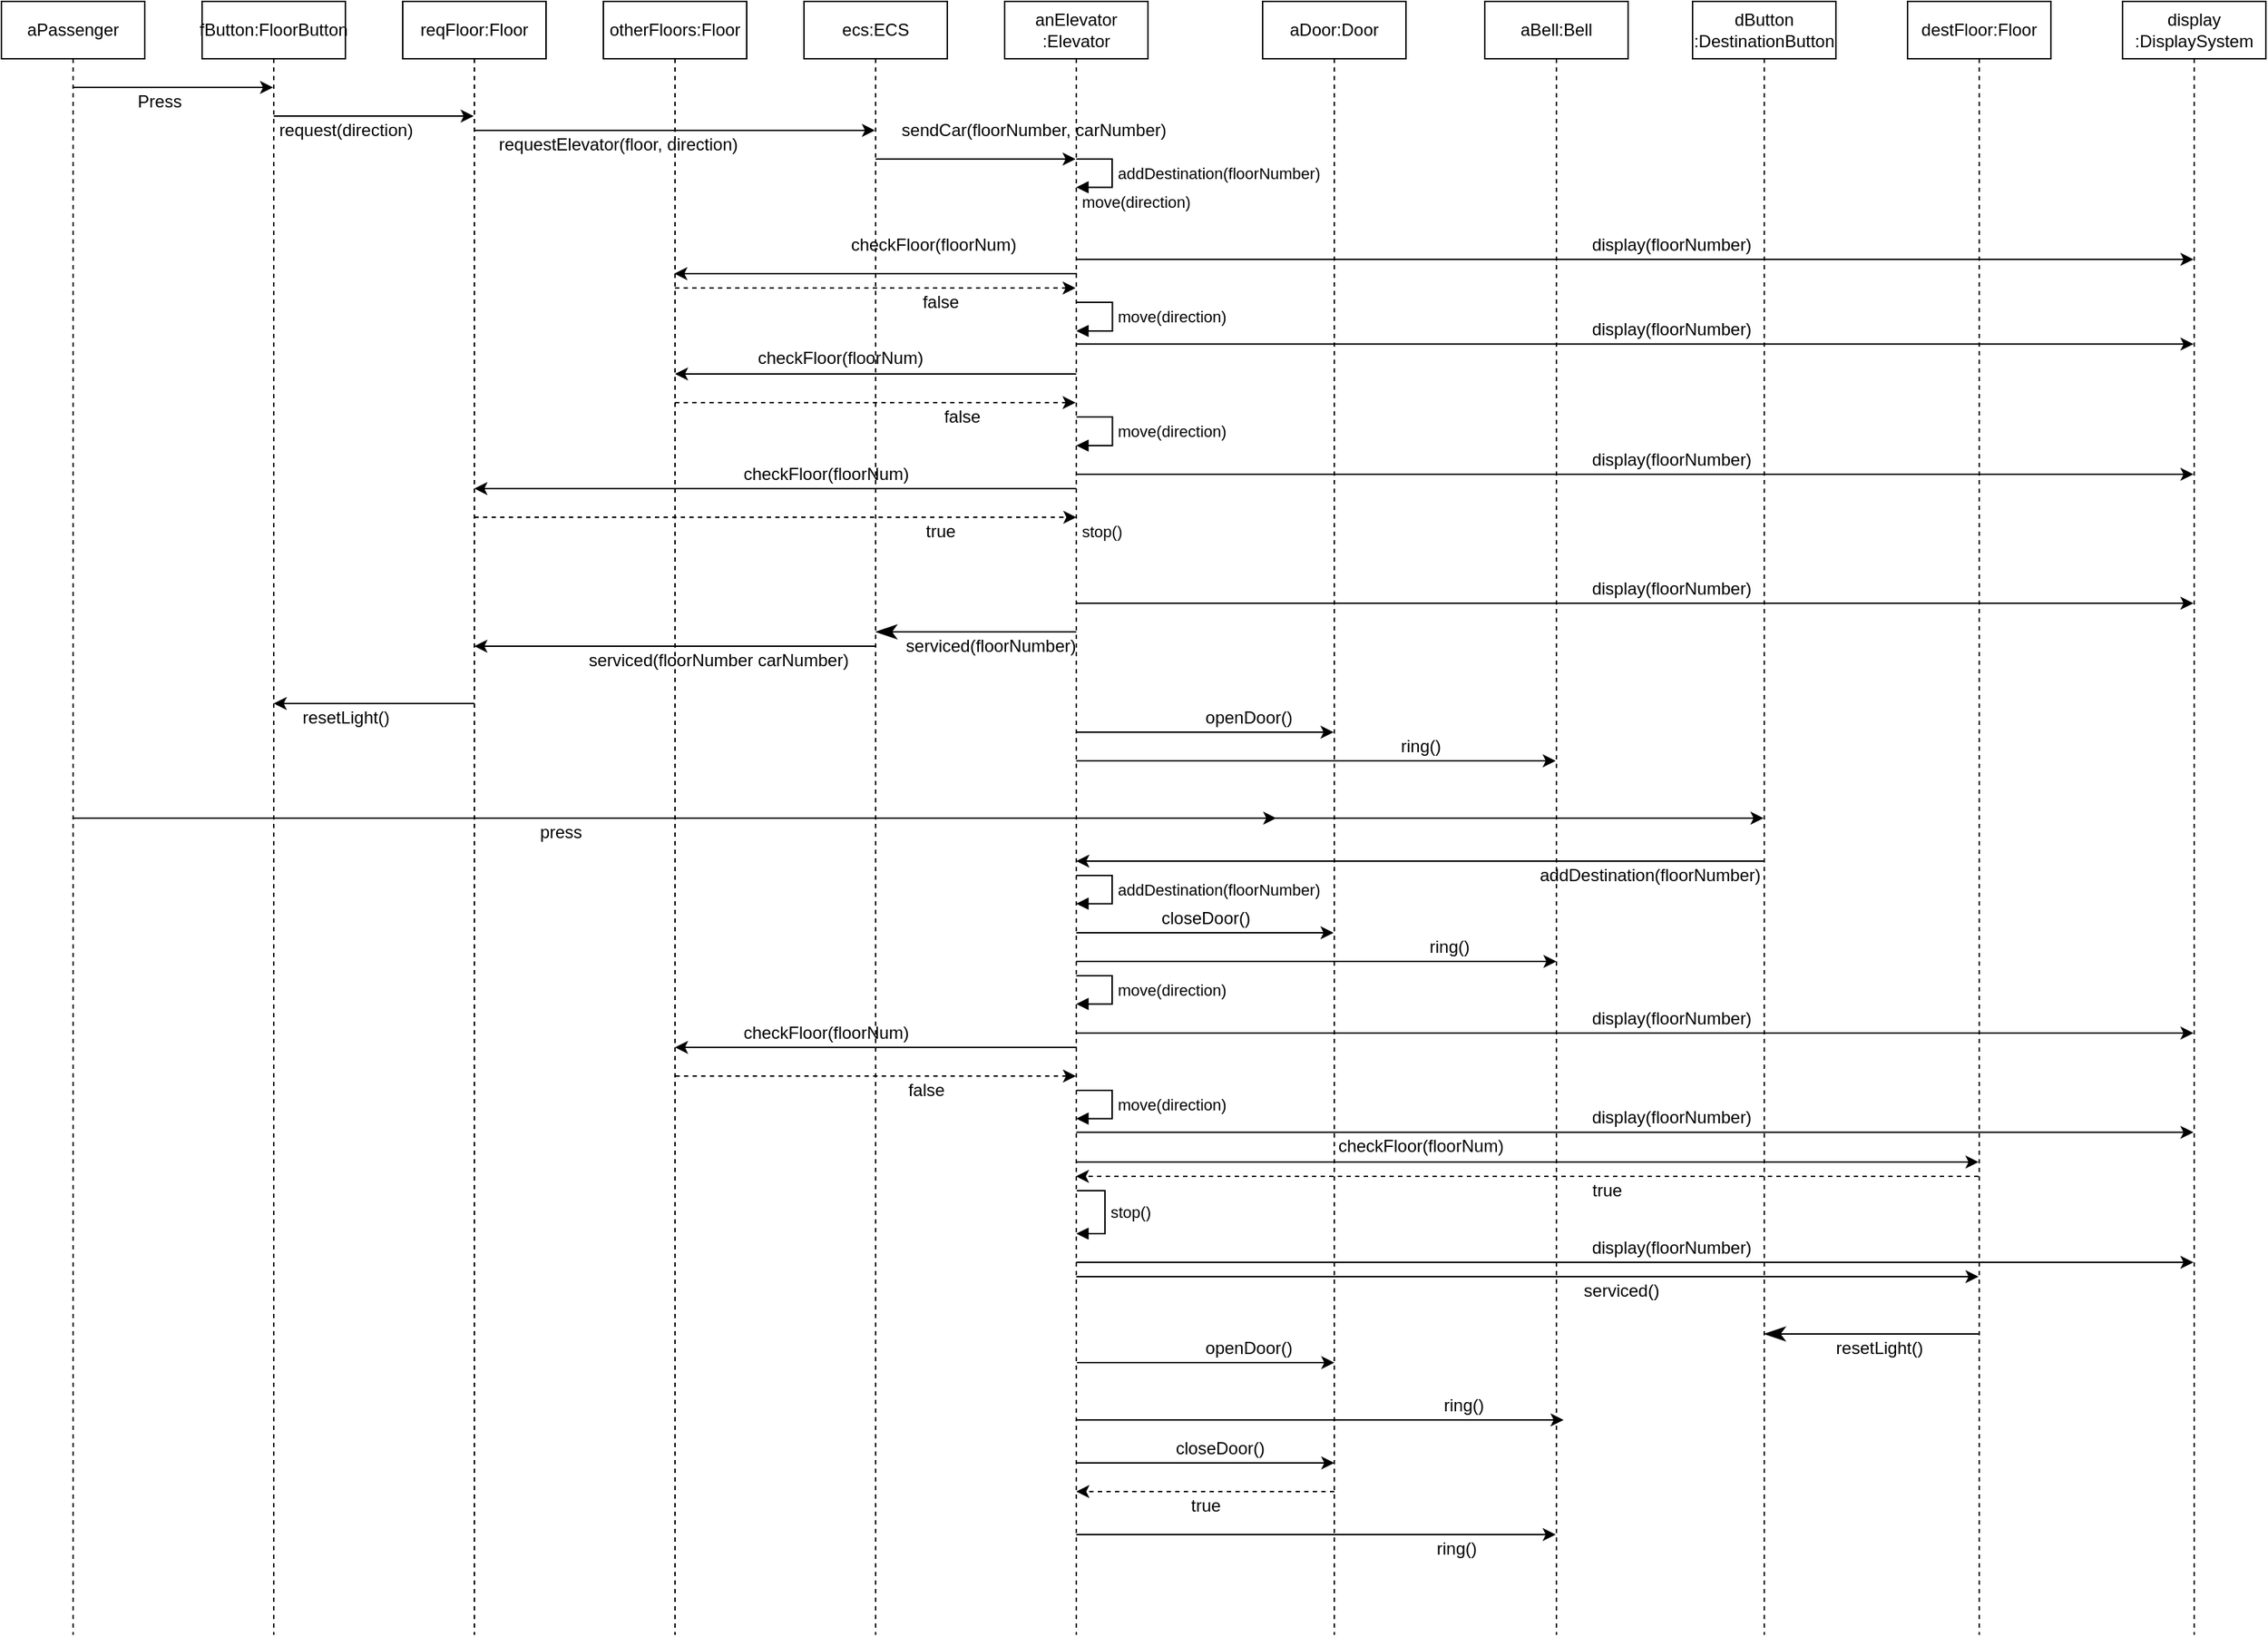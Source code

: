 <mxfile version="14.4.2" type="github">
  <diagram id="kgpKYQtTHZ0yAKxKKP6v" name="Page-1">
    <mxGraphModel dx="1673" dy="874" grid="1" gridSize="10" guides="1" tooltips="1" connect="1" arrows="1" fold="1" page="1" pageScale="1" pageWidth="1700" pageHeight="1100" math="0" shadow="0">
      <root>
        <mxCell id="0" />
        <mxCell id="1" parent="0" />
        <mxCell id="gLsYDMpMzs-rqOwjVJML-16" value="" style="endArrow=classic;html=1;rounded=0;anchorPointDirection=0;bendable=1;movable=1;editable=0;" edge="1" parent="1" source="gLsYDMpMzs-rqOwjVJML-4">
          <mxGeometry width="50" height="50" relative="1" as="geometry">
            <mxPoint x="500" y="220" as="sourcePoint" />
            <mxPoint x="919.5" y="640" as="targetPoint" />
          </mxGeometry>
        </mxCell>
        <mxCell id="gLsYDMpMzs-rqOwjVJML-1" value="aPassenger" style="shape=umlLifeline;perimeter=lifelinePerimeter;whiteSpace=wrap;html=1;container=1;collapsible=0;recursiveResize=0;outlineConnect=0;" vertex="1" parent="1">
          <mxGeometry x="30" y="70" width="100" height="1140" as="geometry" />
        </mxCell>
        <mxCell id="gLsYDMpMzs-rqOwjVJML-12" value="" style="endArrow=classic;html=1;" edge="1" parent="gLsYDMpMzs-rqOwjVJML-1" target="gLsYDMpMzs-rqOwjVJML-2">
          <mxGeometry width="50" height="50" relative="1" as="geometry">
            <mxPoint x="50" y="60" as="sourcePoint" />
            <mxPoint x="100" y="10" as="targetPoint" />
          </mxGeometry>
        </mxCell>
        <mxCell id="gLsYDMpMzs-rqOwjVJML-2" value="fButton:FloorButton" style="shape=umlLifeline;perimeter=lifelinePerimeter;whiteSpace=wrap;html=1;container=1;collapsible=0;recursiveResize=0;outlineConnect=0;" vertex="1" parent="1">
          <mxGeometry x="170" y="70" width="100" height="1140" as="geometry" />
        </mxCell>
        <mxCell id="gLsYDMpMzs-rqOwjVJML-3" value="reqFloor:Floor" style="shape=umlLifeline;perimeter=lifelinePerimeter;whiteSpace=wrap;html=1;container=1;collapsible=0;recursiveResize=0;outlineConnect=0;" vertex="1" parent="1">
          <mxGeometry x="310" y="70" width="100" height="1140" as="geometry" />
        </mxCell>
        <mxCell id="gLsYDMpMzs-rqOwjVJML-4" value="otherFloors:Floor" style="shape=umlLifeline;perimeter=lifelinePerimeter;whiteSpace=wrap;html=1;container=1;collapsible=0;recursiveResize=0;outlineConnect=0;" vertex="1" parent="1">
          <mxGeometry x="450" y="70" width="100" height="1140" as="geometry" />
        </mxCell>
        <mxCell id="gLsYDMpMzs-rqOwjVJML-5" value="ecs:ECS" style="shape=umlLifeline;perimeter=lifelinePerimeter;whiteSpace=wrap;html=1;container=1;collapsible=0;recursiveResize=0;outlineConnect=0;" vertex="1" parent="1">
          <mxGeometry x="590" y="70" width="100" height="1140" as="geometry" />
        </mxCell>
        <mxCell id="gLsYDMpMzs-rqOwjVJML-6" value="anElevator&lt;br&gt;:Elevator" style="shape=umlLifeline;perimeter=lifelinePerimeter;whiteSpace=wrap;html=1;container=1;collapsible=0;recursiveResize=0;outlineConnect=0;" vertex="1" parent="1">
          <mxGeometry x="730" y="70" width="100" height="1140" as="geometry" />
        </mxCell>
        <mxCell id="gLsYDMpMzs-rqOwjVJML-22" value="" style="endArrow=classic;html=1;dashed=1;" edge="1" parent="gLsYDMpMzs-rqOwjVJML-6" source="gLsYDMpMzs-rqOwjVJML-3">
          <mxGeometry width="50" height="50" relative="1" as="geometry">
            <mxPoint x="189.5" y="360" as="sourcePoint" />
            <mxPoint x="50.0" y="360.0" as="targetPoint" />
            <Array as="points">
              <mxPoint x="40" y="360" />
            </Array>
          </mxGeometry>
        </mxCell>
        <mxCell id="gLsYDMpMzs-rqOwjVJML-8" value="aDoor:Door" style="shape=umlLifeline;perimeter=lifelinePerimeter;whiteSpace=wrap;html=1;container=1;collapsible=0;recursiveResize=0;outlineConnect=0;" vertex="1" parent="1">
          <mxGeometry x="910" y="70" width="100" height="1140" as="geometry" />
        </mxCell>
        <mxCell id="gLsYDMpMzs-rqOwjVJML-9" value="aBell:Bell" style="shape=umlLifeline;perimeter=lifelinePerimeter;whiteSpace=wrap;html=1;container=1;collapsible=0;recursiveResize=0;outlineConnect=0;" vertex="1" parent="1">
          <mxGeometry x="1065" y="70" width="100" height="1140" as="geometry" />
        </mxCell>
        <mxCell id="gLsYDMpMzs-rqOwjVJML-10" value="dButton&lt;br&gt;:DestinationButton" style="shape=umlLifeline;perimeter=lifelinePerimeter;whiteSpace=wrap;html=1;container=1;collapsible=0;recursiveResize=0;outlineConnect=0;" vertex="1" parent="1">
          <mxGeometry x="1210" y="70" width="100" height="1140" as="geometry" />
        </mxCell>
        <mxCell id="gLsYDMpMzs-rqOwjVJML-11" value="destFloor:Floor" style="shape=umlLifeline;perimeter=lifelinePerimeter;whiteSpace=wrap;html=1;container=1;collapsible=0;recursiveResize=0;outlineConnect=0;" vertex="1" parent="1">
          <mxGeometry x="1360" y="70" width="100" height="1140" as="geometry" />
        </mxCell>
        <mxCell id="gLsYDMpMzs-rqOwjVJML-13" value="" style="endArrow=classic;html=1;" edge="1" parent="1">
          <mxGeometry width="50" height="50" relative="1" as="geometry">
            <mxPoint x="220" y="150" as="sourcePoint" />
            <mxPoint x="359.5" y="150" as="targetPoint" />
          </mxGeometry>
        </mxCell>
        <mxCell id="gLsYDMpMzs-rqOwjVJML-14" value="" style="endArrow=classic;html=1;" edge="1" parent="1" target="gLsYDMpMzs-rqOwjVJML-5">
          <mxGeometry width="50" height="50" relative="1" as="geometry">
            <mxPoint x="360" y="160" as="sourcePoint" />
            <mxPoint x="499.5" y="160" as="targetPoint" />
          </mxGeometry>
        </mxCell>
        <mxCell id="gLsYDMpMzs-rqOwjVJML-15" value="" style="endArrow=classic;html=1;" edge="1" parent="1">
          <mxGeometry width="50" height="50" relative="1" as="geometry">
            <mxPoint x="640" y="180" as="sourcePoint" />
            <mxPoint x="779.5" y="180" as="targetPoint" />
          </mxGeometry>
        </mxCell>
        <mxCell id="gLsYDMpMzs-rqOwjVJML-17" value="" style="endArrow=classic;html=1;dashed=1;" edge="1" parent="1" target="gLsYDMpMzs-rqOwjVJML-6">
          <mxGeometry width="50" height="50" relative="1" as="geometry">
            <mxPoint x="500" y="270" as="sourcePoint" />
            <mxPoint x="430" y="210" as="targetPoint" />
          </mxGeometry>
        </mxCell>
        <mxCell id="gLsYDMpMzs-rqOwjVJML-18" value="" style="endArrow=classic;html=1;" edge="1" parent="1" target="gLsYDMpMzs-rqOwjVJML-4">
          <mxGeometry width="50" height="50" relative="1" as="geometry">
            <mxPoint x="780" y="330" as="sourcePoint" />
            <mxPoint x="520" y="330" as="targetPoint" />
          </mxGeometry>
        </mxCell>
        <mxCell id="gLsYDMpMzs-rqOwjVJML-19" value="" style="endArrow=classic;html=1;dashed=1;" edge="1" parent="1" target="gLsYDMpMzs-rqOwjVJML-6">
          <mxGeometry width="50" height="50" relative="1" as="geometry">
            <mxPoint x="500" y="350" as="sourcePoint" />
            <mxPoint x="480" y="310" as="targetPoint" />
          </mxGeometry>
        </mxCell>
        <mxCell id="gLsYDMpMzs-rqOwjVJML-20" value="" style="endArrow=classic;html=1;" edge="1" parent="1" target="gLsYDMpMzs-rqOwjVJML-3">
          <mxGeometry width="50" height="50" relative="1" as="geometry">
            <mxPoint x="780" y="410" as="sourcePoint" />
            <mxPoint x="370" y="410" as="targetPoint" />
          </mxGeometry>
        </mxCell>
        <mxCell id="gLsYDMpMzs-rqOwjVJML-25" value="stop()" style="edgeStyle=orthogonalEdgeStyle;html=1;align=left;spacingLeft=2;endArrow=block;rounded=0;" edge="1" target="gLsYDMpMzs-rqOwjVJML-6" parent="1">
          <mxGeometry relative="1" as="geometry">
            <mxPoint x="780" y="440" as="sourcePoint" />
            <Array as="points">
              <mxPoint x="800" y="440" />
              <mxPoint x="800" y="480" />
            </Array>
            <mxPoint x="785" y="500" as="targetPoint" />
          </mxGeometry>
        </mxCell>
        <mxCell id="gLsYDMpMzs-rqOwjVJML-26" value="" style="endArrow=classic;html=1;" edge="1" parent="1" target="gLsYDMpMzs-rqOwjVJML-3">
          <mxGeometry width="50" height="50" relative="1" as="geometry">
            <mxPoint x="640" y="520" as="sourcePoint" />
            <mxPoint x="690" y="470" as="targetPoint" />
          </mxGeometry>
        </mxCell>
        <mxCell id="gLsYDMpMzs-rqOwjVJML-27" value="" style="endArrow=classic;html=1;" edge="1" parent="1" target="gLsYDMpMzs-rqOwjVJML-2">
          <mxGeometry width="50" height="50" relative="1" as="geometry">
            <mxPoint x="360" y="560" as="sourcePoint" />
            <mxPoint x="410" y="510" as="targetPoint" />
          </mxGeometry>
        </mxCell>
        <mxCell id="gLsYDMpMzs-rqOwjVJML-28" value="" style="endArrow=classic;html=1;" edge="1" parent="1" target="gLsYDMpMzs-rqOwjVJML-8">
          <mxGeometry width="50" height="50" relative="1" as="geometry">
            <mxPoint x="780" y="580" as="sourcePoint" />
            <mxPoint x="830" y="530" as="targetPoint" />
          </mxGeometry>
        </mxCell>
        <mxCell id="gLsYDMpMzs-rqOwjVJML-29" value="" style="endArrow=classic;html=1;" edge="1" parent="1" source="gLsYDMpMzs-rqOwjVJML-6" target="gLsYDMpMzs-rqOwjVJML-9">
          <mxGeometry width="50" height="50" relative="1" as="geometry">
            <mxPoint x="1060" y="600" as="sourcePoint" />
            <mxPoint x="1180" y="600" as="targetPoint" />
            <Array as="points">
              <mxPoint x="1100" y="600" />
            </Array>
          </mxGeometry>
        </mxCell>
        <mxCell id="gLsYDMpMzs-rqOwjVJML-30" value="" style="endArrow=classic;html=1;" edge="1" parent="1" target="gLsYDMpMzs-rqOwjVJML-10">
          <mxGeometry width="50" height="50" relative="1" as="geometry">
            <mxPoint x="80" y="640" as="sourcePoint" />
            <mxPoint x="860" y="640" as="targetPoint" />
          </mxGeometry>
        </mxCell>
        <mxCell id="gLsYDMpMzs-rqOwjVJML-31" value="" style="endArrow=classic;html=1;" edge="1" parent="1" source="gLsYDMpMzs-rqOwjVJML-10">
          <mxGeometry width="50" height="50" relative="1" as="geometry">
            <mxPoint x="1340" y="670" as="sourcePoint" />
            <mxPoint x="780" y="670" as="targetPoint" />
          </mxGeometry>
        </mxCell>
        <mxCell id="gLsYDMpMzs-rqOwjVJML-32" value="" style="endArrow=classic;html=1;" edge="1" parent="1" source="gLsYDMpMzs-rqOwjVJML-6" target="gLsYDMpMzs-rqOwjVJML-8">
          <mxGeometry width="50" height="50" relative="1" as="geometry">
            <mxPoint x="1010" y="750" as="sourcePoint" />
            <mxPoint x="1060" y="700" as="targetPoint" />
            <Array as="points">
              <mxPoint x="870" y="720" />
            </Array>
          </mxGeometry>
        </mxCell>
        <mxCell id="gLsYDMpMzs-rqOwjVJML-34" value="" style="endArrow=classic;html=1;" edge="1" parent="1" source="gLsYDMpMzs-rqOwjVJML-6">
          <mxGeometry width="50" height="50" relative="1" as="geometry">
            <mxPoint x="695.17" y="740" as="sourcePoint" />
            <mxPoint x="1115.003" y="740" as="targetPoint" />
            <Array as="points">
              <mxPoint x="1045.503" y="740" />
              <mxPoint x="1075.503" y="740" />
            </Array>
          </mxGeometry>
        </mxCell>
        <mxCell id="gLsYDMpMzs-rqOwjVJML-38" value="move(direction)" style="edgeStyle=orthogonalEdgeStyle;html=1;align=left;spacingLeft=2;endArrow=block;rounded=0;" edge="1" target="gLsYDMpMzs-rqOwjVJML-6" parent="1">
          <mxGeometry relative="1" as="geometry">
            <mxPoint x="780" y="210" as="sourcePoint" />
            <Array as="points">
              <mxPoint x="780" y="210" />
              <mxPoint x="805" y="210" />
              <mxPoint x="805" y="240" />
            </Array>
            <mxPoint x="785" y="210" as="targetPoint" />
          </mxGeometry>
        </mxCell>
        <mxCell id="gLsYDMpMzs-rqOwjVJML-39" value="move&lt;span style=&quot;font-family: &amp;#34;helvetica&amp;#34;&quot;&gt;(direction)&lt;/span&gt;" style="edgeStyle=orthogonalEdgeStyle;html=1;align=left;spacingLeft=2;endArrow=block;rounded=0;entryX=0.5;entryY=0.157;entryDx=0;entryDy=0;entryPerimeter=0;" edge="1" parent="1">
          <mxGeometry relative="1" as="geometry">
            <mxPoint x="780" y="750.0" as="sourcePoint" />
            <Array as="points">
              <mxPoint x="805" y="750" />
              <mxPoint x="805" y="770" />
            </Array>
            <mxPoint x="780" y="769.73" as="targetPoint" />
          </mxGeometry>
        </mxCell>
        <mxCell id="gLsYDMpMzs-rqOwjVJML-42" value="" style="endArrow=classic;html=1;" edge="1" parent="1" target="gLsYDMpMzs-rqOwjVJML-11">
          <mxGeometry width="50" height="50" relative="1" as="geometry">
            <mxPoint x="780" y="880" as="sourcePoint" />
            <mxPoint x="1380" y="880" as="targetPoint" />
            <Array as="points">
              <mxPoint x="960" y="880" />
            </Array>
          </mxGeometry>
        </mxCell>
        <mxCell id="gLsYDMpMzs-rqOwjVJML-43" value="" style="endArrow=classic;html=1;dashed=1;" edge="1" parent="1" source="gLsYDMpMzs-rqOwjVJML-11">
          <mxGeometry width="50" height="50" relative="1" as="geometry">
            <mxPoint x="920.25" y="890" as="sourcePoint" />
            <mxPoint x="779.75" y="890" as="targetPoint" />
            <Array as="points" />
          </mxGeometry>
        </mxCell>
        <mxCell id="gLsYDMpMzs-rqOwjVJML-44" value="stop()" style="edgeStyle=orthogonalEdgeStyle;html=1;align=left;spacingLeft=2;endArrow=block;rounded=0;" edge="1" parent="1">
          <mxGeometry relative="1" as="geometry">
            <mxPoint x="780.33" y="900" as="sourcePoint" />
            <Array as="points">
              <mxPoint x="800" y="900" />
              <mxPoint x="800" y="930" />
              <mxPoint x="780" y="930" />
            </Array>
            <mxPoint x="780" y="930" as="targetPoint" />
          </mxGeometry>
        </mxCell>
        <mxCell id="gLsYDMpMzs-rqOwjVJML-46" value="" style="endArrow=classic;html=1;" edge="1" parent="1" source="gLsYDMpMzs-rqOwjVJML-6" target="gLsYDMpMzs-rqOwjVJML-11">
          <mxGeometry width="50" height="50" relative="1" as="geometry">
            <mxPoint x="780" y="975" as="sourcePoint" />
            <mxPoint x="1339.997" y="990" as="targetPoint" />
            <Array as="points">
              <mxPoint x="1150" y="960" />
            </Array>
          </mxGeometry>
        </mxCell>
        <mxCell id="gLsYDMpMzs-rqOwjVJML-47" value="" style="endArrow=classic;html=1;" edge="1" parent="1">
          <mxGeometry width="50" height="50" relative="1" as="geometry">
            <mxPoint x="780.5" y="1020" as="sourcePoint" />
            <mxPoint x="960" y="1020" as="targetPoint" />
          </mxGeometry>
        </mxCell>
        <mxCell id="gLsYDMpMzs-rqOwjVJML-48" value="" style="endArrow=classic;html=1;" edge="1" parent="1">
          <mxGeometry width="50" height="50" relative="1" as="geometry">
            <mxPoint x="780.25" y="1090" as="sourcePoint" />
            <mxPoint x="960" y="1090" as="targetPoint" />
          </mxGeometry>
        </mxCell>
        <mxCell id="gLsYDMpMzs-rqOwjVJML-49" value="" style="endArrow=classic;html=1;" edge="1" parent="1">
          <mxGeometry width="50" height="50" relative="1" as="geometry">
            <mxPoint x="780" y="1060" as="sourcePoint" />
            <mxPoint x="1120" y="1060" as="targetPoint" />
          </mxGeometry>
        </mxCell>
        <mxCell id="gLsYDMpMzs-rqOwjVJML-50" value="" style="endArrow=classic;html=1;" edge="1" parent="1" target="gLsYDMpMzs-rqOwjVJML-9">
          <mxGeometry width="50" height="50" relative="1" as="geometry">
            <mxPoint x="780.0" y="1140" as="sourcePoint" />
            <mxPoint x="1199.75" y="1140" as="targetPoint" />
          </mxGeometry>
        </mxCell>
        <mxCell id="gLsYDMpMzs-rqOwjVJML-51" value="Press" style="text;html=1;align=center;verticalAlign=middle;resizable=0;points=[];autosize=1;" vertex="1" parent="1">
          <mxGeometry x="115" y="130" width="50" height="20" as="geometry" />
        </mxCell>
        <mxCell id="gLsYDMpMzs-rqOwjVJML-52" value="request(direction)" style="text;html=1;align=center;verticalAlign=middle;resizable=0;points=[];autosize=1;" vertex="1" parent="1">
          <mxGeometry x="215" y="150" width="110" height="20" as="geometry" />
        </mxCell>
        <mxCell id="gLsYDMpMzs-rqOwjVJML-53" value="requestElevator(floor, direction)" style="text;html=1;align=center;verticalAlign=middle;resizable=0;points=[];autosize=1;" vertex="1" parent="1">
          <mxGeometry x="370" y="160" width="180" height="20" as="geometry" />
        </mxCell>
        <mxCell id="gLsYDMpMzs-rqOwjVJML-54" value="sendCar(floorNumber, carNumber)" style="text;html=1;align=center;verticalAlign=middle;resizable=0;points=[];autosize=1;" vertex="1" parent="1">
          <mxGeometry x="650" y="150" width="200" height="20" as="geometry" />
        </mxCell>
        <mxCell id="gLsYDMpMzs-rqOwjVJML-56" value="checkFloor(floorNum)" style="text;html=1;align=center;verticalAlign=middle;resizable=0;points=[];autosize=1;" vertex="1" parent="1">
          <mxGeometry x="615" y="230" width="130" height="20" as="geometry" />
        </mxCell>
        <mxCell id="gLsYDMpMzs-rqOwjVJML-59" value="false" style="text;html=1;align=center;verticalAlign=middle;resizable=0;points=[];autosize=1;" vertex="1" parent="1">
          <mxGeometry x="665" y="270" width="40" height="20" as="geometry" />
        </mxCell>
        <mxCell id="gLsYDMpMzs-rqOwjVJML-61" value="false" style="text;html=1;align=center;verticalAlign=middle;resizable=0;points=[];autosize=1;" vertex="1" parent="1">
          <mxGeometry x="680" y="350" width="40" height="20" as="geometry" />
        </mxCell>
        <mxCell id="gLsYDMpMzs-rqOwjVJML-63" value="true" style="text;html=1;align=center;verticalAlign=middle;resizable=0;points=[];autosize=1;" vertex="1" parent="1">
          <mxGeometry x="665" y="430" width="40" height="20" as="geometry" />
        </mxCell>
        <mxCell id="gLsYDMpMzs-rqOwjVJML-64" value="serviced(floorNumber carNumber)" style="text;html=1;align=center;verticalAlign=middle;resizable=0;points=[];autosize=1;" vertex="1" parent="1">
          <mxGeometry x="430" y="520" width="200" height="20" as="geometry" />
        </mxCell>
        <mxCell id="gLsYDMpMzs-rqOwjVJML-65" value="resetLight()" style="text;html=1;align=center;verticalAlign=middle;resizable=0;points=[];autosize=1;" vertex="1" parent="1">
          <mxGeometry x="230" y="560" width="80" height="20" as="geometry" />
        </mxCell>
        <mxCell id="gLsYDMpMzs-rqOwjVJML-66" value="openDoor()" style="text;html=1;align=center;verticalAlign=middle;resizable=0;points=[];autosize=1;" vertex="1" parent="1">
          <mxGeometry x="860" y="560" width="80" height="20" as="geometry" />
        </mxCell>
        <mxCell id="gLsYDMpMzs-rqOwjVJML-67" value="ring()" style="text;html=1;align=center;verticalAlign=middle;resizable=0;points=[];autosize=1;" vertex="1" parent="1">
          <mxGeometry x="1000" y="580" width="40" height="20" as="geometry" />
        </mxCell>
        <mxCell id="gLsYDMpMzs-rqOwjVJML-68" value="press" style="text;html=1;align=center;verticalAlign=middle;resizable=0;points=[];autosize=1;" vertex="1" parent="1">
          <mxGeometry x="400" y="640" width="40" height="20" as="geometry" />
        </mxCell>
        <mxCell id="gLsYDMpMzs-rqOwjVJML-69" value="addDestination(floorNumber)" style="text;html=1;align=center;verticalAlign=middle;resizable=0;points=[];autosize=1;" vertex="1" parent="1">
          <mxGeometry x="1095" y="670" width="170" height="20" as="geometry" />
        </mxCell>
        <mxCell id="gLsYDMpMzs-rqOwjVJML-70" value="addDestination(floorNumber)" style="edgeStyle=orthogonalEdgeStyle;html=1;align=left;spacingLeft=2;endArrow=block;rounded=0;entryX=0.5;entryY=0.157;entryDx=0;entryDy=0;entryPerimeter=0;" edge="1" parent="1">
          <mxGeometry relative="1" as="geometry">
            <mxPoint x="780" y="680.0" as="sourcePoint" />
            <Array as="points">
              <mxPoint x="805" y="680" />
              <mxPoint x="805" y="700" />
            </Array>
            <mxPoint x="780" y="699.73" as="targetPoint" />
          </mxGeometry>
        </mxCell>
        <mxCell id="gLsYDMpMzs-rqOwjVJML-72" value="ring()" style="text;html=1;align=center;verticalAlign=middle;resizable=0;points=[];autosize=1;" vertex="1" parent="1">
          <mxGeometry x="1020" y="720" width="40" height="20" as="geometry" />
        </mxCell>
        <mxCell id="gLsYDMpMzs-rqOwjVJML-75" value="false" style="text;html=1;align=center;verticalAlign=middle;resizable=0;points=[];autosize=1;" vertex="1" parent="1">
          <mxGeometry x="655" y="820" width="40" height="20" as="geometry" />
        </mxCell>
        <mxCell id="gLsYDMpMzs-rqOwjVJML-77" value="true" style="text;html=1;align=center;verticalAlign=middle;resizable=0;points=[];autosize=1;" vertex="1" parent="1">
          <mxGeometry x="1130" y="890" width="40" height="20" as="geometry" />
        </mxCell>
        <mxCell id="gLsYDMpMzs-rqOwjVJML-78" value="serviced()" style="text;html=1;align=center;verticalAlign=middle;resizable=0;points=[];autosize=1;" vertex="1" parent="1">
          <mxGeometry x="1125" y="960" width="70" height="20" as="geometry" />
        </mxCell>
        <mxCell id="gLsYDMpMzs-rqOwjVJML-80" value="ring()" style="text;html=1;align=center;verticalAlign=middle;resizable=0;points=[];autosize=1;" vertex="1" parent="1">
          <mxGeometry x="1030" y="1040" width="40" height="20" as="geometry" />
        </mxCell>
        <mxCell id="gLsYDMpMzs-rqOwjVJML-82" value="ring()" style="text;html=1;align=center;verticalAlign=middle;resizable=0;points=[];autosize=1;" vertex="1" parent="1">
          <mxGeometry x="1025" y="1140" width="40" height="20" as="geometry" />
        </mxCell>
        <mxCell id="gLsYDMpMzs-rqOwjVJML-85" value="resetLight()" style="text;html=1;align=center;verticalAlign=middle;resizable=0;points=[];autosize=1;" vertex="1" parent="1">
          <mxGeometry x="1300" y="1000" width="80" height="20" as="geometry" />
        </mxCell>
        <mxCell id="gLsYDMpMzs-rqOwjVJML-88" value="move&lt;span style=&quot;font-family: &amp;#34;helvetica&amp;#34;&quot;&gt;(direction)&lt;/span&gt;" style="edgeStyle=orthogonalEdgeStyle;html=1;align=left;spacingLeft=2;endArrow=block;rounded=0;" edge="1" parent="1">
          <mxGeometry relative="1" as="geometry">
            <mxPoint x="780.19" y="280" as="sourcePoint" />
            <Array as="points">
              <mxPoint x="805.19" y="280" />
              <mxPoint x="805.19" y="300" />
            </Array>
            <mxPoint x="780.0" y="300.0" as="targetPoint" />
          </mxGeometry>
        </mxCell>
        <mxCell id="gLsYDMpMzs-rqOwjVJML-89" value="move&lt;span style=&quot;font-family: &amp;#34;helvetica&amp;#34;&quot;&gt;(direction)&lt;/span&gt;" style="edgeStyle=orthogonalEdgeStyle;html=1;align=left;spacingLeft=2;endArrow=block;rounded=0;" edge="1" parent="1">
          <mxGeometry relative="1" as="geometry">
            <mxPoint x="780.19" y="360" as="sourcePoint" />
            <Array as="points">
              <mxPoint x="805.19" y="360" />
              <mxPoint x="805.19" y="380" />
            </Array>
            <mxPoint x="780.0" y="380.0" as="targetPoint" />
          </mxGeometry>
        </mxCell>
        <mxCell id="gLsYDMpMzs-rqOwjVJML-91" value="" style="endArrow=classic;html=1;" edge="1" parent="1">
          <mxGeometry width="50" height="50" relative="1" as="geometry">
            <mxPoint x="780.46" y="260.0" as="sourcePoint" />
            <mxPoint x="499.531" y="260.0" as="targetPoint" />
          </mxGeometry>
        </mxCell>
        <mxCell id="gLsYDMpMzs-rqOwjVJML-92" value="" style="endArrow=classic;html=1;" edge="1" parent="1">
          <mxGeometry width="50" height="50" relative="1" as="geometry">
            <mxPoint x="780.46" y="800" as="sourcePoint" />
            <mxPoint x="500" y="800" as="targetPoint" />
          </mxGeometry>
        </mxCell>
        <mxCell id="gLsYDMpMzs-rqOwjVJML-93" value="" style="endArrow=classic;html=1;dashed=1;" edge="1" parent="1">
          <mxGeometry width="50" height="50" relative="1" as="geometry">
            <mxPoint x="500.25" y="820" as="sourcePoint" />
            <mxPoint x="779.75" y="820" as="targetPoint" />
          </mxGeometry>
        </mxCell>
        <mxCell id="gLsYDMpMzs-rqOwjVJML-94" value="move&lt;span style=&quot;font-family: &amp;#34;helvetica&amp;#34;&quot;&gt;(direction)&lt;/span&gt;" style="edgeStyle=orthogonalEdgeStyle;html=1;align=left;spacingLeft=2;endArrow=block;rounded=0;entryX=0.5;entryY=0.157;entryDx=0;entryDy=0;entryPerimeter=0;" edge="1" parent="1">
          <mxGeometry relative="1" as="geometry">
            <mxPoint x="780.0" y="830.0" as="sourcePoint" />
            <Array as="points">
              <mxPoint x="805" y="830" />
              <mxPoint x="805" y="850" />
            </Array>
            <mxPoint x="780.0" y="849.73" as="targetPoint" />
          </mxGeometry>
        </mxCell>
        <mxCell id="gLsYDMpMzs-rqOwjVJML-97" value="checkFloor(floorNum)" style="text;html=1;align=center;verticalAlign=middle;resizable=0;points=[];autosize=1;" vertex="1" parent="1">
          <mxGeometry x="550" y="309.17" width="130" height="20" as="geometry" />
        </mxCell>
        <mxCell id="gLsYDMpMzs-rqOwjVJML-99" value="checkFloor(floorNum)" style="text;html=1;align=center;verticalAlign=middle;resizable=0;points=[];autosize=1;" vertex="1" parent="1">
          <mxGeometry x="540" y="390" width="130" height="20" as="geometry" />
        </mxCell>
        <mxCell id="gLsYDMpMzs-rqOwjVJML-100" value="checkFloor(floorNum)" style="text;html=1;align=center;verticalAlign=middle;resizable=0;points=[];autosize=1;" vertex="1" parent="1">
          <mxGeometry x="540" y="780" width="130" height="20" as="geometry" />
        </mxCell>
        <mxCell id="gLsYDMpMzs-rqOwjVJML-101" value="checkFloor(floorNum)" style="text;html=1;align=center;verticalAlign=middle;resizable=0;points=[];autosize=1;" vertex="1" parent="1">
          <mxGeometry x="955" y="859.31" width="130" height="20" as="geometry" />
        </mxCell>
        <mxCell id="gLsYDMpMzs-rqOwjVJML-103" value="addDestination(floorNumber)" style="edgeStyle=orthogonalEdgeStyle;html=1;align=left;spacingLeft=2;endArrow=block;rounded=0;entryX=0.5;entryY=0.157;entryDx=0;entryDy=0;entryPerimeter=0;" edge="1" parent="1">
          <mxGeometry relative="1" as="geometry">
            <mxPoint x="780" y="180" as="sourcePoint" />
            <Array as="points">
              <mxPoint x="805" y="180" />
              <mxPoint x="805" y="200" />
            </Array>
            <mxPoint x="780" y="199.73" as="targetPoint" />
          </mxGeometry>
        </mxCell>
        <mxCell id="gLsYDMpMzs-rqOwjVJML-104" value="" style="endArrow=classic;html=1;" edge="1" parent="1" target="gLsYDMpMzs-rqOwjVJML-105">
          <mxGeometry width="50" height="50" relative="1" as="geometry">
            <mxPoint x="780" y="250" as="sourcePoint" />
            <mxPoint x="1170" y="250" as="targetPoint" />
          </mxGeometry>
        </mxCell>
        <mxCell id="gLsYDMpMzs-rqOwjVJML-105" value="display&lt;br&gt;:DisplaySystem" style="shape=umlLifeline;perimeter=lifelinePerimeter;whiteSpace=wrap;html=1;container=1;collapsible=0;recursiveResize=0;outlineConnect=0;" vertex="1" parent="1">
          <mxGeometry x="1510" y="70" width="100" height="1140" as="geometry" />
        </mxCell>
        <mxCell id="gLsYDMpMzs-rqOwjVJML-106" value="display(floorNumber)" style="text;html=1;align=center;verticalAlign=middle;resizable=0;points=[];autosize=1;" vertex="1" parent="1">
          <mxGeometry x="1130" y="230" width="130" height="20" as="geometry" />
        </mxCell>
        <mxCell id="gLsYDMpMzs-rqOwjVJML-107" value="" style="endArrow=classic;html=1;" edge="1" parent="1">
          <mxGeometry width="50" height="50" relative="1" as="geometry">
            <mxPoint x="780" y="309.17" as="sourcePoint" />
            <mxPoint x="1559.5" y="309.17" as="targetPoint" />
          </mxGeometry>
        </mxCell>
        <mxCell id="gLsYDMpMzs-rqOwjVJML-108" value="display(floorNumber)" style="text;html=1;align=center;verticalAlign=middle;resizable=0;points=[];autosize=1;" vertex="1" parent="1">
          <mxGeometry x="1130" y="289.17" width="130" height="20" as="geometry" />
        </mxCell>
        <mxCell id="gLsYDMpMzs-rqOwjVJML-112" value="display(floorNumber)" style="text;html=1;align=center;verticalAlign=middle;resizable=0;points=[];autosize=1;" vertex="1" parent="1">
          <mxGeometry x="1130" y="380" width="130" height="20" as="geometry" />
        </mxCell>
        <mxCell id="gLsYDMpMzs-rqOwjVJML-113" value="" style="endArrow=classic;html=1;" edge="1" parent="1">
          <mxGeometry width="50" height="50" relative="1" as="geometry">
            <mxPoint x="780" y="400" as="sourcePoint" />
            <mxPoint x="1559.5" y="400" as="targetPoint" />
          </mxGeometry>
        </mxCell>
        <mxCell id="gLsYDMpMzs-rqOwjVJML-114" value="display(floorNumber)" style="text;html=1;align=center;verticalAlign=middle;resizable=0;points=[];autosize=1;" vertex="1" parent="1">
          <mxGeometry x="1130" y="470" width="130" height="20" as="geometry" />
        </mxCell>
        <mxCell id="gLsYDMpMzs-rqOwjVJML-115" value="" style="endArrow=classic;html=1;" edge="1" parent="1">
          <mxGeometry width="50" height="50" relative="1" as="geometry">
            <mxPoint x="780" y="490" as="sourcePoint" />
            <mxPoint x="1559.5" y="490" as="targetPoint" />
          </mxGeometry>
        </mxCell>
        <mxCell id="gLsYDMpMzs-rqOwjVJML-116" value="" style="endArrow=classicThin;endFill=1;endSize=12;html=1;" edge="1" parent="1" target="gLsYDMpMzs-rqOwjVJML-5">
          <mxGeometry width="160" relative="1" as="geometry">
            <mxPoint x="780" y="510" as="sourcePoint" />
            <mxPoint x="940" y="510" as="targetPoint" />
          </mxGeometry>
        </mxCell>
        <mxCell id="gLsYDMpMzs-rqOwjVJML-117" value="serviced(floorNumber)" style="text;html=1;align=center;verticalAlign=middle;resizable=0;points=[];autosize=1;" vertex="1" parent="1">
          <mxGeometry x="655" y="510" width="130" height="20" as="geometry" />
        </mxCell>
        <mxCell id="gLsYDMpMzs-rqOwjVJML-118" value="display(floorNumber)" style="text;html=1;align=center;verticalAlign=middle;resizable=0;points=[];autosize=1;" vertex="1" parent="1">
          <mxGeometry x="1130" y="770" width="130" height="20" as="geometry" />
        </mxCell>
        <mxCell id="gLsYDMpMzs-rqOwjVJML-119" value="" style="endArrow=classic;html=1;" edge="1" parent="1">
          <mxGeometry width="50" height="50" relative="1" as="geometry">
            <mxPoint x="780" y="790" as="sourcePoint" />
            <mxPoint x="1559.5" y="790" as="targetPoint" />
          </mxGeometry>
        </mxCell>
        <mxCell id="gLsYDMpMzs-rqOwjVJML-120" value="display(floorNumber)" style="text;html=1;align=center;verticalAlign=middle;resizable=0;points=[];autosize=1;" vertex="1" parent="1">
          <mxGeometry x="1130" y="839.31" width="130" height="20" as="geometry" />
        </mxCell>
        <mxCell id="gLsYDMpMzs-rqOwjVJML-121" value="" style="endArrow=classic;html=1;" edge="1" parent="1">
          <mxGeometry width="50" height="50" relative="1" as="geometry">
            <mxPoint x="780" y="859.31" as="sourcePoint" />
            <mxPoint x="1559.5" y="859.31" as="targetPoint" />
          </mxGeometry>
        </mxCell>
        <mxCell id="gLsYDMpMzs-rqOwjVJML-122" value="" style="endArrow=classicThin;endFill=1;endSize=12;html=1;" edge="1" parent="1">
          <mxGeometry width="160" relative="1" as="geometry">
            <mxPoint x="1410" y="1000" as="sourcePoint" />
            <mxPoint x="1260" y="1000" as="targetPoint" />
          </mxGeometry>
        </mxCell>
        <mxCell id="gLsYDMpMzs-rqOwjVJML-123" value="display(floorNumber)" style="text;html=1;align=center;verticalAlign=middle;resizable=0;points=[];autosize=1;" vertex="1" parent="1">
          <mxGeometry x="1130" y="930" width="130" height="20" as="geometry" />
        </mxCell>
        <mxCell id="gLsYDMpMzs-rqOwjVJML-124" value="" style="endArrow=classic;html=1;" edge="1" parent="1">
          <mxGeometry width="50" height="50" relative="1" as="geometry">
            <mxPoint x="780" y="950" as="sourcePoint" />
            <mxPoint x="1559.5" y="950" as="targetPoint" />
          </mxGeometry>
        </mxCell>
        <mxCell id="gLsYDMpMzs-rqOwjVJML-128" value="openDoor()" style="text;html=1;align=center;verticalAlign=middle;resizable=0;points=[];autosize=1;" vertex="1" parent="1">
          <mxGeometry x="860" y="1000" width="80" height="20" as="geometry" />
        </mxCell>
        <mxCell id="gLsYDMpMzs-rqOwjVJML-129" value="closeDoor()" style="text;html=1;align=center;verticalAlign=middle;resizable=0;points=[];autosize=1;" vertex="1" parent="1">
          <mxGeometry x="830" y="700" width="80" height="20" as="geometry" />
        </mxCell>
        <mxCell id="gLsYDMpMzs-rqOwjVJML-130" value="closeDoor()" style="text;html=1;align=center;verticalAlign=middle;resizable=0;points=[];autosize=1;" vertex="1" parent="1">
          <mxGeometry x="840" y="1070" width="80" height="20" as="geometry" />
        </mxCell>
        <mxCell id="gLsYDMpMzs-rqOwjVJML-132" value="" style="endArrow=classic;html=1;dashed=1;" edge="1" parent="1" target="gLsYDMpMzs-rqOwjVJML-6">
          <mxGeometry width="50" height="50" relative="1" as="geometry">
            <mxPoint x="960" y="1110" as="sourcePoint" />
            <mxPoint x="1010" y="1060" as="targetPoint" />
          </mxGeometry>
        </mxCell>
        <mxCell id="gLsYDMpMzs-rqOwjVJML-133" value="true" style="text;html=1;align=center;verticalAlign=middle;resizable=0;points=[];autosize=1;" vertex="1" parent="1">
          <mxGeometry x="850" y="1110" width="40" height="20" as="geometry" />
        </mxCell>
      </root>
    </mxGraphModel>
  </diagram>
</mxfile>
